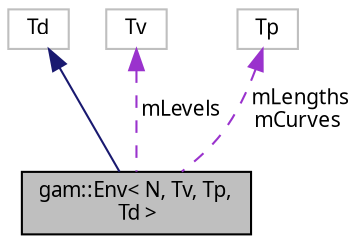digraph "gam::Env&lt; N, Tv, Tp, Td &gt;"
{
 // LATEX_PDF_SIZE
  bgcolor="transparent";
  edge [fontname="FreeSans.ttf",fontsize="10",labelfontname="FreeSans.ttf",labelfontsize="10"];
  node [fontname="FreeSans.ttf",fontsize="10",shape=record];
  Node1 [label="gam::Env\< N, Tv, Tp,\l Td \>",height=0.2,width=0.4,color="black", fillcolor="grey75", style="filled", fontcolor="black",tooltip="Envelope with a fixed number of exponential segments and a sustain point."];
  Node2 -> Node1 [dir="back",color="midnightblue",fontsize="10",style="solid",fontname="FreeSans.ttf"];
  Node2 [label="Td",height=0.2,width=0.4,color="grey75",tooltip=" "];
  Node3 -> Node1 [dir="back",color="darkorchid3",fontsize="10",style="dashed",label=" mLevels" ,fontname="FreeSans.ttf"];
  Node3 [label="Tv",height=0.2,width=0.4,color="grey75",tooltip=" "];
  Node4 -> Node1 [dir="back",color="darkorchid3",fontsize="10",style="dashed",label=" mLengths\nmCurves" ,fontname="FreeSans.ttf"];
  Node4 [label="Tp",height=0.2,width=0.4,color="grey75",tooltip=" "];
}
